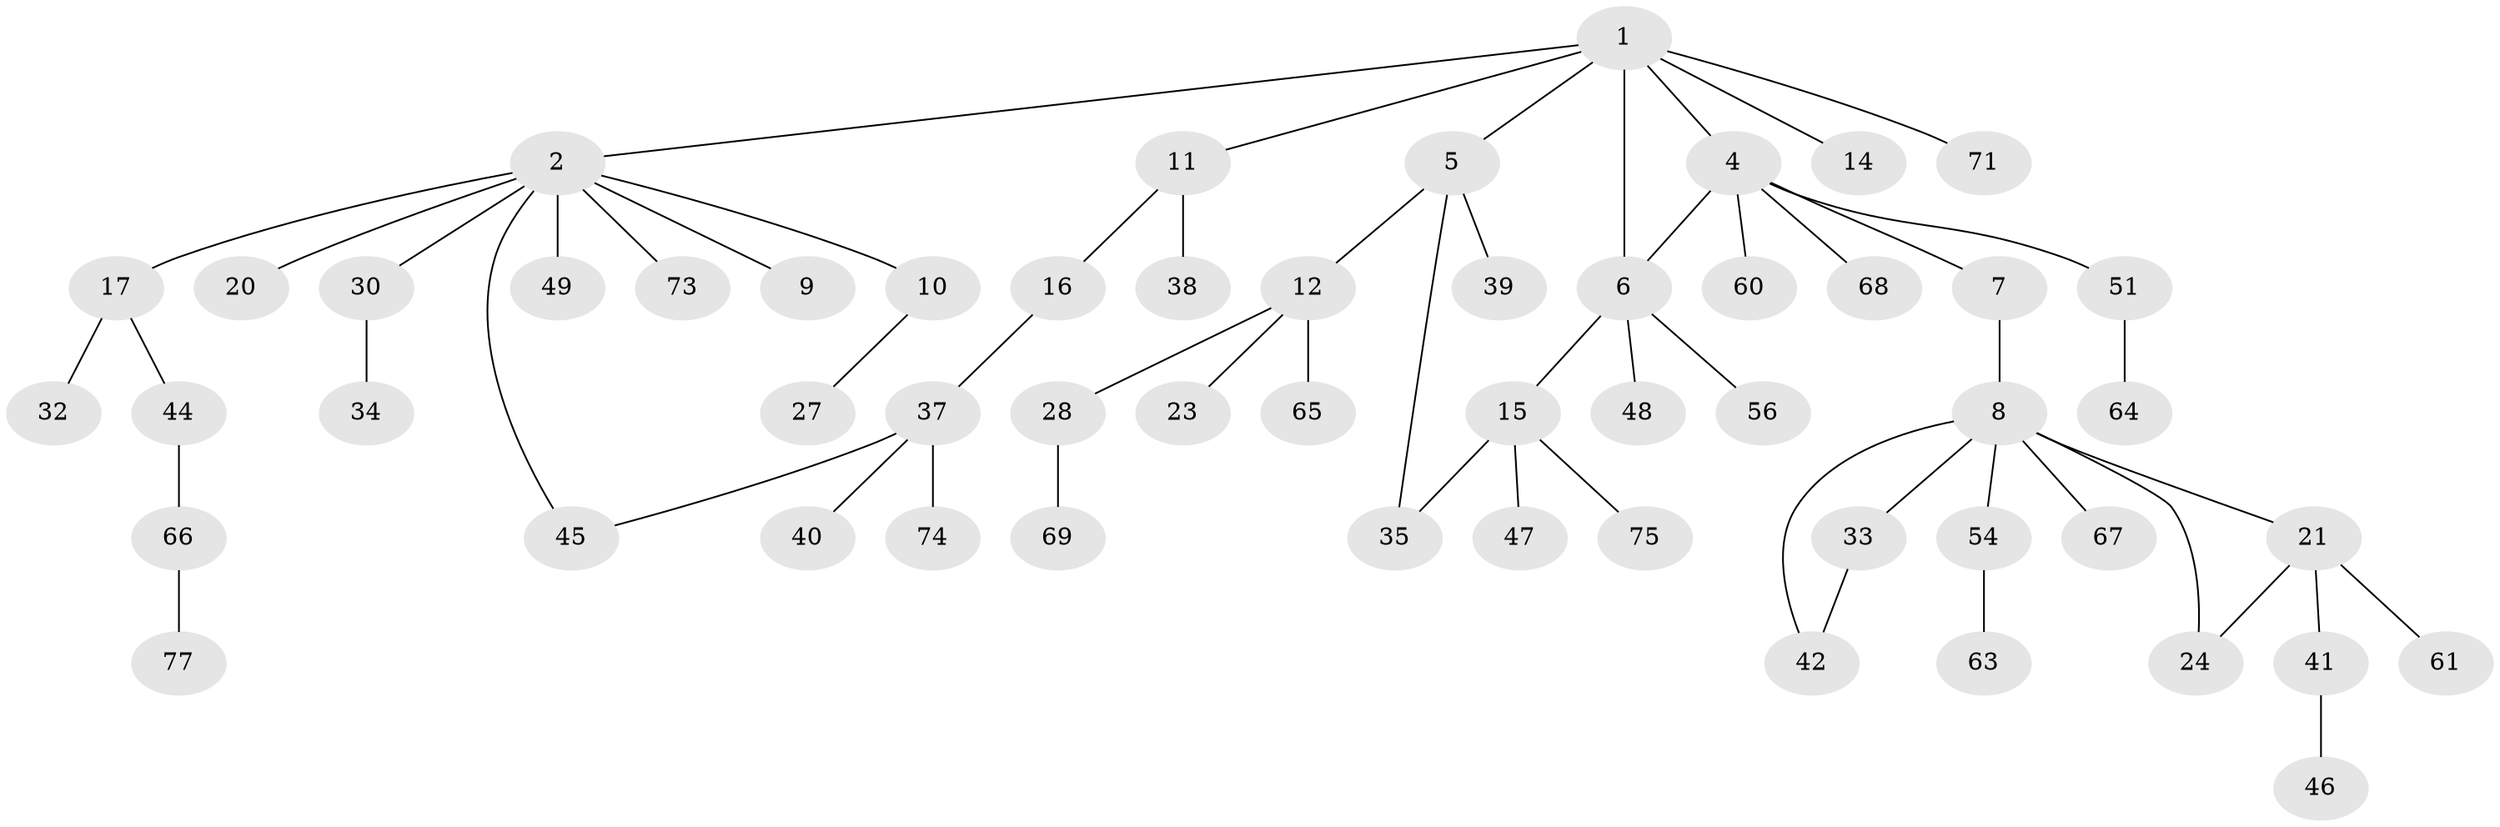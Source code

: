 // Generated by graph-tools (version 1.1) at 2025/23/03/03/25 07:23:50]
// undirected, 55 vertices, 59 edges
graph export_dot {
graph [start="1"]
  node [color=gray90,style=filled];
  1 [super="+29"];
  2 [super="+3"];
  4 [super="+18"];
  5 [super="+72"];
  6 [super="+31"];
  7 [super="+19"];
  8 [super="+52"];
  9;
  10 [super="+22"];
  11 [super="+13"];
  12 [super="+70"];
  14;
  15 [super="+26"];
  16 [super="+25"];
  17 [super="+43"];
  20;
  21 [super="+50"];
  23;
  24;
  27;
  28 [super="+55"];
  30 [super="+36"];
  32;
  33;
  34;
  35 [super="+62"];
  37 [super="+59"];
  38;
  39;
  40 [super="+53"];
  41 [super="+58"];
  42;
  44;
  45 [super="+57"];
  46;
  47;
  48;
  49;
  51;
  54;
  56;
  60;
  61;
  63;
  64;
  65;
  66 [super="+76"];
  67;
  68;
  69;
  71;
  73;
  74;
  75;
  77;
  1 -- 2;
  1 -- 4;
  1 -- 5;
  1 -- 6;
  1 -- 11;
  1 -- 14;
  1 -- 71;
  2 -- 49;
  2 -- 73;
  2 -- 17;
  2 -- 20;
  2 -- 9;
  2 -- 10;
  2 -- 30;
  2 -- 45;
  4 -- 6;
  4 -- 7;
  4 -- 51;
  4 -- 60;
  4 -- 68;
  5 -- 12;
  5 -- 39;
  5 -- 35;
  6 -- 15;
  6 -- 48;
  6 -- 56;
  7 -- 8;
  8 -- 21;
  8 -- 24;
  8 -- 33;
  8 -- 42;
  8 -- 54;
  8 -- 67;
  10 -- 27;
  11 -- 16;
  11 -- 38;
  12 -- 23;
  12 -- 28;
  12 -- 65;
  15 -- 47;
  15 -- 75;
  15 -- 35;
  16 -- 37;
  17 -- 32;
  17 -- 44;
  21 -- 41;
  21 -- 24;
  21 -- 61;
  28 -- 69;
  30 -- 34;
  33 -- 42;
  37 -- 40;
  37 -- 45;
  37 -- 74;
  41 -- 46;
  44 -- 66;
  51 -- 64;
  54 -- 63;
  66 -- 77;
}
